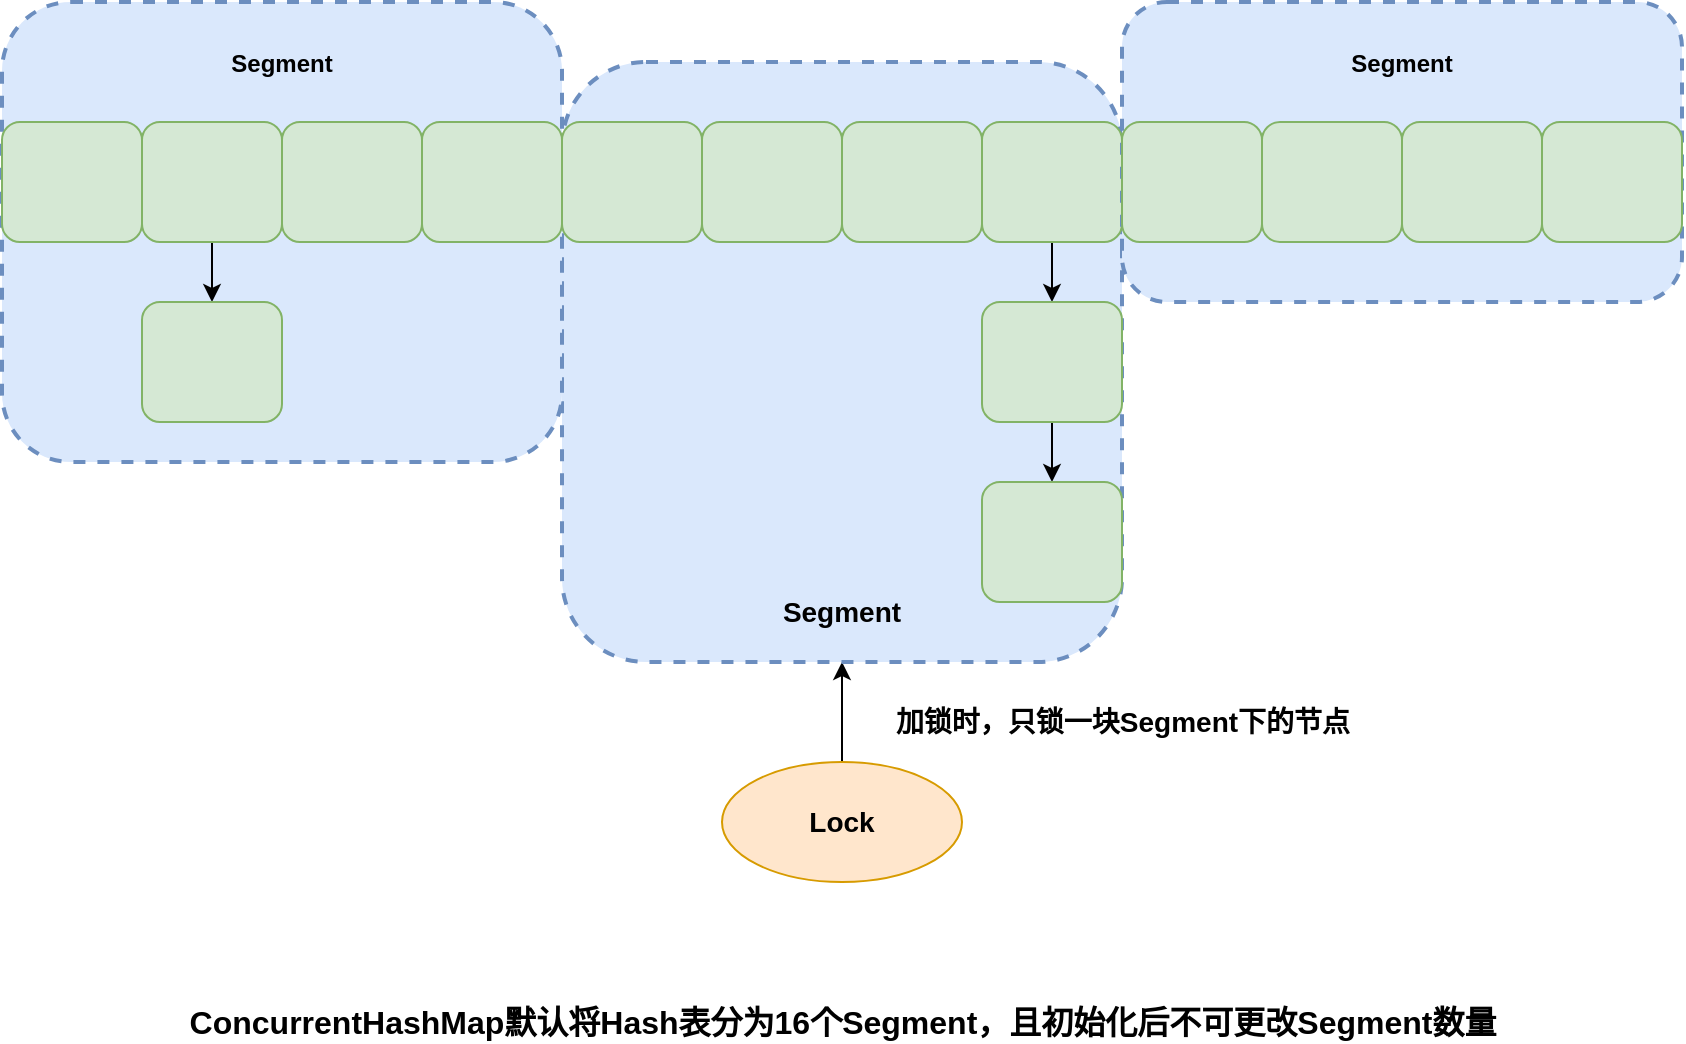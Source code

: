 <mxfile version="15.4.0" type="device"><diagram id="gz2y58mki6uNXTQLdccE" name="第 1 页"><mxGraphModel dx="1086" dy="806" grid="1" gridSize="10" guides="1" tooltips="1" connect="1" arrows="1" fold="1" page="1" pageScale="1" pageWidth="1100" pageHeight="850" math="0" shadow="0"><root><mxCell id="0"/><mxCell id="1" parent="0"/><mxCell id="So1q0txQ-ZRC3ofkVjbK-24" value="" style="rounded=0;orthogonalLoop=1;jettySize=auto;html=1;fontSize=14;exitX=0.5;exitY=0;exitDx=0;exitDy=0;entryX=0.5;entryY=1;entryDx=0;entryDy=0;" parent="1" source="So1q0txQ-ZRC3ofkVjbK-23" target="So1q0txQ-ZRC3ofkVjbK-20" edge="1"><mxGeometry relative="1" as="geometry"/></mxCell><mxCell id="So1q0txQ-ZRC3ofkVjbK-20" value="Segment" style="rounded=1;whiteSpace=wrap;html=1;fillColor=#dae8fc;strokeColor=#6c8ebf;fontSize=14;fontStyle=1;labelPosition=center;verticalLabelPosition=bottom;align=center;verticalAlign=top;spacingTop=-40;dashed=1;strokeWidth=2;" parent="1" vertex="1"><mxGeometry x="410" y="100" width="280" height="300" as="geometry"/></mxCell><mxCell id="So1q0txQ-ZRC3ofkVjbK-19" value="Segment" style="rounded=1;whiteSpace=wrap;html=1;fillColor=#dae8fc;strokeColor=#6c8ebf;labelPosition=center;verticalLabelPosition=top;align=center;verticalAlign=bottom;spacingBottom=-40;fontStyle=1;dashed=1;strokeWidth=2;" parent="1" vertex="1"><mxGeometry x="130" y="70" width="280" height="230" as="geometry"/></mxCell><mxCell id="So1q0txQ-ZRC3ofkVjbK-36" value="" style="edgeStyle=none;rounded=0;orthogonalLoop=1;jettySize=auto;html=1;fontSize=14;" parent="1" source="So1q0txQ-ZRC3ofkVjbK-2" target="So1q0txQ-ZRC3ofkVjbK-35" edge="1"><mxGeometry relative="1" as="geometry"/></mxCell><mxCell id="So1q0txQ-ZRC3ofkVjbK-2" value="" style="rounded=1;whiteSpace=wrap;html=1;fillColor=#d5e8d4;strokeColor=#82b366;" parent="1" vertex="1"><mxGeometry x="200" y="130" width="70" height="60" as="geometry"/></mxCell><mxCell id="So1q0txQ-ZRC3ofkVjbK-7" value="" style="rounded=1;whiteSpace=wrap;html=1;fillColor=#d5e8d4;strokeColor=#82b366;" parent="1" vertex="1"><mxGeometry x="270" y="130" width="70" height="60" as="geometry"/></mxCell><mxCell id="So1q0txQ-ZRC3ofkVjbK-15" value="" style="rounded=1;whiteSpace=wrap;html=1;fillColor=#d5e8d4;strokeColor=#82b366;" parent="1" vertex="1"><mxGeometry x="340" y="130" width="70" height="60" as="geometry"/></mxCell><mxCell id="So1q0txQ-ZRC3ofkVjbK-16" value="" style="rounded=1;whiteSpace=wrap;html=1;fillColor=#d5e8d4;strokeColor=#82b366;" parent="1" vertex="1"><mxGeometry x="410" y="130" width="70" height="60" as="geometry"/></mxCell><mxCell id="So1q0txQ-ZRC3ofkVjbK-17" value="" style="rounded=1;whiteSpace=wrap;html=1;fillColor=#d5e8d4;strokeColor=#82b366;" parent="1" vertex="1"><mxGeometry x="480" y="130" width="70" height="60" as="geometry"/></mxCell><mxCell id="So1q0txQ-ZRC3ofkVjbK-18" value="" style="rounded=1;whiteSpace=wrap;html=1;fillColor=#d5e8d4;strokeColor=#82b366;" parent="1" vertex="1"><mxGeometry x="550" y="130" width="70" height="60" as="geometry"/></mxCell><mxCell id="So1q0txQ-ZRC3ofkVjbK-23" value="Lock&lt;br&gt;" style="ellipse;whiteSpace=wrap;html=1;rounded=1;fontSize=14;fontStyle=1;verticalAlign=middle;strokeColor=#d79b00;fillColor=#ffe6cc;spacingTop=0;" parent="1" vertex="1"><mxGeometry x="490" y="450" width="120" height="60" as="geometry"/></mxCell><mxCell id="So1q0txQ-ZRC3ofkVjbK-25" value="" style="rounded=1;whiteSpace=wrap;html=1;fillColor=#d5e8d4;strokeColor=#82b366;" parent="1" vertex="1"><mxGeometry x="130" y="130" width="70" height="60" as="geometry"/></mxCell><mxCell id="So1q0txQ-ZRC3ofkVjbK-39" value="" style="edgeStyle=none;rounded=0;orthogonalLoop=1;jettySize=auto;html=1;fontSize=14;" parent="1" source="So1q0txQ-ZRC3ofkVjbK-26" target="So1q0txQ-ZRC3ofkVjbK-38" edge="1"><mxGeometry relative="1" as="geometry"/></mxCell><mxCell id="So1q0txQ-ZRC3ofkVjbK-26" value="" style="rounded=1;whiteSpace=wrap;html=1;fillColor=#d5e8d4;strokeColor=#82b366;" parent="1" vertex="1"><mxGeometry x="620" y="130" width="70" height="60" as="geometry"/></mxCell><mxCell id="So1q0txQ-ZRC3ofkVjbK-30" value="Segment" style="rounded=1;whiteSpace=wrap;html=1;fillColor=#dae8fc;strokeColor=#6c8ebf;labelPosition=center;verticalLabelPosition=top;align=center;verticalAlign=bottom;spacingBottom=-40;fontStyle=1;dashed=1;strokeWidth=2;" parent="1" vertex="1"><mxGeometry x="690" y="70" width="280" height="150" as="geometry"/></mxCell><mxCell id="So1q0txQ-ZRC3ofkVjbK-31" value="" style="rounded=1;whiteSpace=wrap;html=1;fillColor=#d5e8d4;strokeColor=#82b366;" parent="1" vertex="1"><mxGeometry x="760" y="130" width="70" height="60" as="geometry"/></mxCell><mxCell id="So1q0txQ-ZRC3ofkVjbK-32" value="" style="rounded=1;whiteSpace=wrap;html=1;fillColor=#d5e8d4;strokeColor=#82b366;" parent="1" vertex="1"><mxGeometry x="830" y="130" width="70" height="60" as="geometry"/></mxCell><mxCell id="So1q0txQ-ZRC3ofkVjbK-33" value="" style="rounded=1;whiteSpace=wrap;html=1;fillColor=#d5e8d4;strokeColor=#82b366;" parent="1" vertex="1"><mxGeometry x="900" y="130" width="70" height="60" as="geometry"/></mxCell><mxCell id="So1q0txQ-ZRC3ofkVjbK-34" value="" style="rounded=1;whiteSpace=wrap;html=1;fillColor=#d5e8d4;strokeColor=#82b366;" parent="1" vertex="1"><mxGeometry x="690" y="130" width="70" height="60" as="geometry"/></mxCell><mxCell id="So1q0txQ-ZRC3ofkVjbK-35" value="" style="rounded=1;whiteSpace=wrap;html=1;fillColor=#d5e8d4;strokeColor=#82b366;" parent="1" vertex="1"><mxGeometry x="200" y="220" width="70" height="60" as="geometry"/></mxCell><mxCell id="So1q0txQ-ZRC3ofkVjbK-41" value="" style="edgeStyle=none;rounded=0;orthogonalLoop=1;jettySize=auto;html=1;fontSize=14;" parent="1" source="So1q0txQ-ZRC3ofkVjbK-38" target="So1q0txQ-ZRC3ofkVjbK-40" edge="1"><mxGeometry relative="1" as="geometry"/></mxCell><mxCell id="So1q0txQ-ZRC3ofkVjbK-38" value="" style="rounded=1;whiteSpace=wrap;html=1;fillColor=#d5e8d4;strokeColor=#82b366;" parent="1" vertex="1"><mxGeometry x="620" y="220" width="70" height="60" as="geometry"/></mxCell><mxCell id="So1q0txQ-ZRC3ofkVjbK-40" value="" style="rounded=1;whiteSpace=wrap;html=1;fillColor=#d5e8d4;strokeColor=#82b366;" parent="1" vertex="1"><mxGeometry x="620" y="310" width="70" height="60" as="geometry"/></mxCell><mxCell id="LoVF6mSiXhWkPSR51PzM-1" value="加锁时，只锁一块Segment下的节点" style="text;html=1;align=center;verticalAlign=middle;resizable=0;points=[];autosize=1;strokeColor=none;fillColor=none;fontSize=14;fontStyle=1" vertex="1" parent="1"><mxGeometry x="570" y="420" width="240" height="20" as="geometry"/></mxCell><mxCell id="LoVF6mSiXhWkPSR51PzM-2" value="ConcurrentHashMap默认将Hash表分为16个Segment，且初始化后不可更改Segment数量" style="text;html=1;align=center;verticalAlign=middle;resizable=0;points=[];autosize=1;strokeColor=none;fillColor=none;fontSize=16;fontStyle=1" vertex="1" parent="1"><mxGeometry x="215" y="570" width="670" height="20" as="geometry"/></mxCell></root></mxGraphModel></diagram></mxfile>